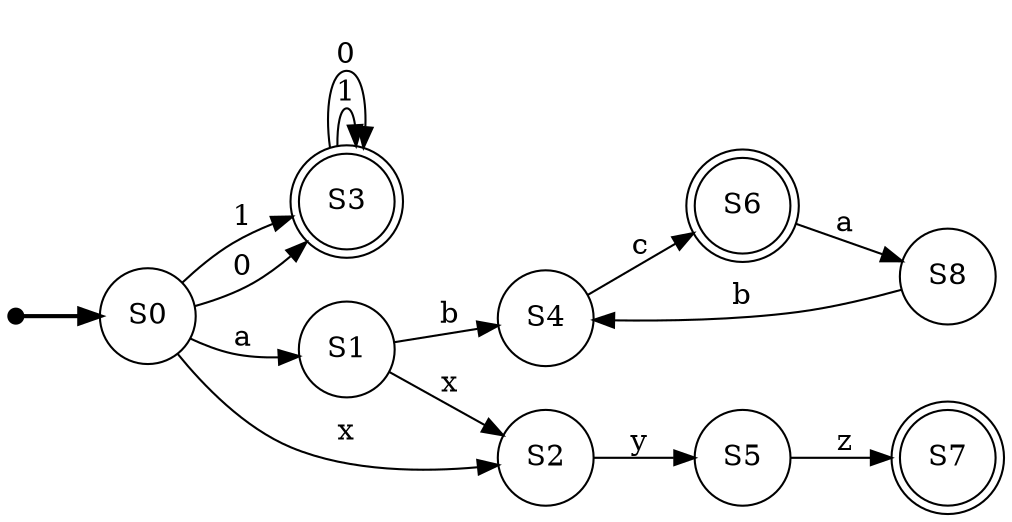 digraph G {
rankdir=LR;
node [shape=circle];
S3->S3[label="1"]
S3->S3[label="0"]
S4->S6[label="c"]
S5->S7[label="z"]
S6->S8[label="a"]
S8->S4[label="b"]
S0->S1[label="a"]
S0->S3[label="1"]
S0->S3[label="0"]
S0->S2[label="x"]
S1->S4[label="b"]
S1->S2[label="x"]
S2->S5[label="y"]
S3 [shape=doublecircle]
S3[shape=doublecircle]
S3[shape=doublecircle]
S6[shape=doublecircle]
S7[shape=doublecircle]
S6 [shape=doublecircle]
S8[shape=circle]
S4[shape=circle]
invisible_start [shape=point, width=0.1, height=0.1]
invisible_start -> S0 [style=bold]
S1[shape=circle]
S3[shape=doublecircle]
S3[shape=doublecircle]
S2[shape=circle]
S4[shape=circle]
S2[shape=circle]
S5[shape=circle]
}